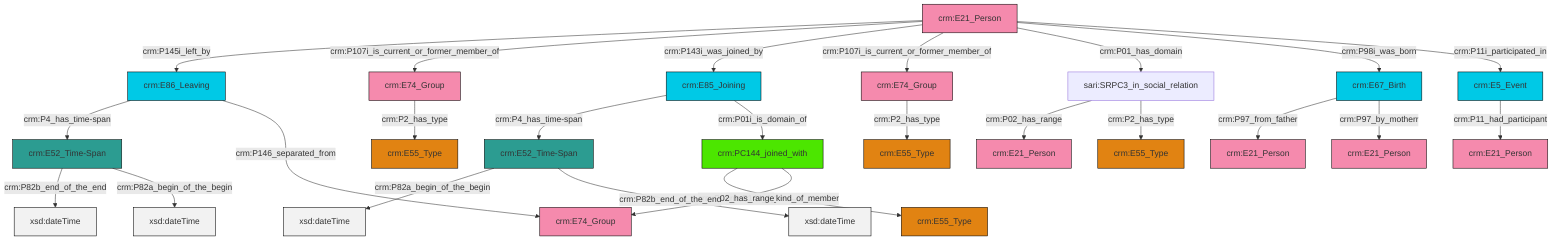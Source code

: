 graph TD
classDef Literal fill:#f2f2f2,stroke:#000000;
classDef CRM_Entity fill:#FFFFFF,stroke:#000000;
classDef Temporal_Entity fill:#00C9E6, stroke:#000000;
classDef Type fill:#E18312, stroke:#000000;
classDef Time-Span fill:#2C9C91, stroke:#000000;
classDef Appellation fill:#FFEB7F, stroke:#000000;
classDef Place fill:#008836, stroke:#000000;
classDef Persistent_Item fill:#B266B2, stroke:#000000;
classDef Conceptual_Object fill:#FFD700, stroke:#000000;
classDef Physical_Thing fill:#D2B48C, stroke:#000000;
classDef Actor fill:#f58aad, stroke:#000000;
classDef PC_Classes fill:#4ce600, stroke:#000000;
classDef Multi fill:#cccccc,stroke:#000000;

0["crm:E67_Birth"]:::Temporal_Entity -->|crm:P97_from_father| 6["crm:E21_Person"]:::Actor
9["crm:E86_Leaving"]:::Temporal_Entity -->|crm:P4_has_time-span| 10["crm:E52_Time-Span"]:::Time-Span
2["sari:SRPC3_in_social_relation"]:::Default -->|crm:P02_has_range| 11["crm:E21_Person"]:::Actor
12["crm:E21_Person"]:::Actor -->|crm:P145i_left_by| 9["crm:E86_Leaving"]:::Temporal_Entity
12["crm:E21_Person"]:::Actor -->|crm:P107i_is_current_or_former_member_of| 13["crm:E74_Group"]:::Actor
14["crm:E74_Group"]:::Actor -->|crm:P2_has_type| 4["crm:E55_Type"]:::Type
7["crm:E85_Joining"]:::Temporal_Entity -->|crm:P4_has_time-span| 15["crm:E52_Time-Span"]:::Time-Span
12["crm:E21_Person"]:::Actor -->|crm:P143i_was_joined_by| 7["crm:E85_Joining"]:::Temporal_Entity
0["crm:E67_Birth"]:::Temporal_Entity -->|crm:P97_by_motherr| 21["crm:E21_Person"]:::Actor
9["crm:E86_Leaving"]:::Temporal_Entity -->|crm:P146_separated_from| 24["crm:E74_Group"]:::Actor
10["crm:E52_Time-Span"]:::Time-Span -->|crm:P82b_end_of_the_end| 25[xsd:dateTime]:::Literal
12["crm:E21_Person"]:::Actor -->|crm:P107i_is_current_or_former_member_of| 14["crm:E74_Group"]:::Actor
2["sari:SRPC3_in_social_relation"]:::Default -->|crm:P2_has_type| 26["crm:E55_Type"]:::Type
12["crm:E21_Person"]:::Actor -->|crm:P01_has_domain| 2["sari:SRPC3_in_social_relation"]:::Default
12["crm:E21_Person"]:::Actor -->|crm:P98i_was_born| 0["crm:E67_Birth"]:::Temporal_Entity
15["crm:E52_Time-Span"]:::Time-Span -->|crm:P82a_begin_of_the_begin| 31[xsd:dateTime]:::Literal
13["crm:E74_Group"]:::Actor -->|crm:P2_has_type| 16["crm:E55_Type"]:::Type
10["crm:E52_Time-Span"]:::Time-Span -->|crm:P82a_begin_of_the_begin| 34[xsd:dateTime]:::Literal
35["crm:PC144_joined_with"]:::PC_Classes -->|crm:P144_1_kind_of_member| 18["crm:E55_Type"]:::Type
35["crm:PC144_joined_with"]:::PC_Classes -->|crm:P02_has_range| 24["crm:E74_Group"]:::Actor
12["crm:E21_Person"]:::Actor -->|crm:P11i_participated_in| 42["crm:E5_Event"]:::Temporal_Entity
7["crm:E85_Joining"]:::Temporal_Entity -->|crm:P01i_is_domain_of| 35["crm:PC144_joined_with"]:::PC_Classes
42["crm:E5_Event"]:::Temporal_Entity -->|crm:P11_had_participant| 29["crm:E21_Person"]:::Actor
15["crm:E52_Time-Span"]:::Time-Span -->|crm:P82b_end_of_the_end| 45[xsd:dateTime]:::Literal